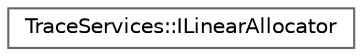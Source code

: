 digraph "Graphical Class Hierarchy"
{
 // INTERACTIVE_SVG=YES
 // LATEX_PDF_SIZE
  bgcolor="transparent";
  edge [fontname=Helvetica,fontsize=10,labelfontname=Helvetica,labelfontsize=10];
  node [fontname=Helvetica,fontsize=10,shape=box,height=0.2,width=0.4];
  rankdir="LR";
  Node0 [id="Node000000",label="TraceServices::ILinearAllocator",height=0.2,width=0.4,color="grey40", fillcolor="white", style="filled",URL="$d9/df1/classTraceServices_1_1ILinearAllocator.html",tooltip=" "];
}
